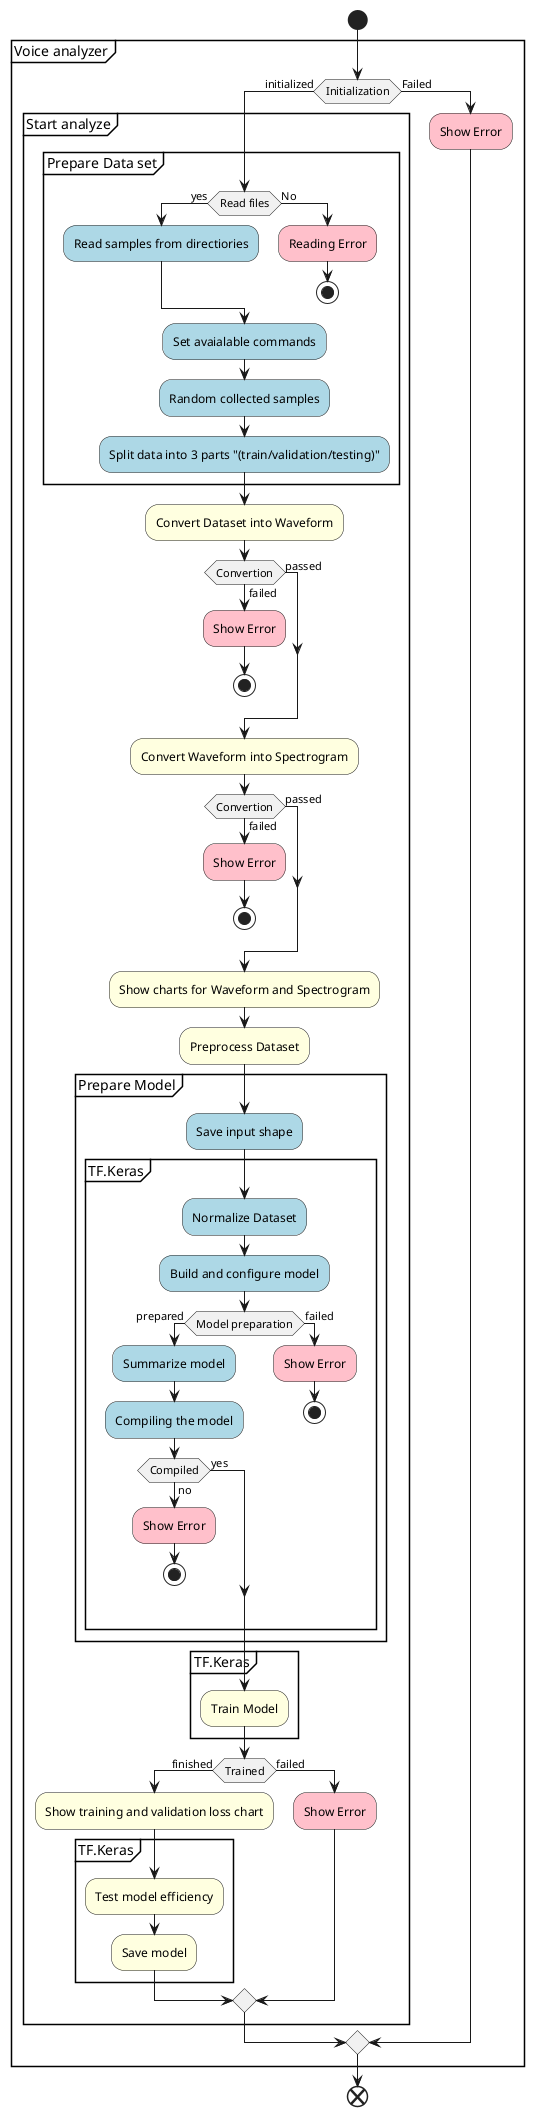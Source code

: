 @startuml Voice analyzer
|Voice analyzer|
start

partition Voice analyzer {
    if (Initialization) then (initialized)


        group Start analyze
            group Prepare Data set
                if (Read files) then (yes)
                    #LightBlue :Read samples from directiories;
                else (No)
                    #Pink :Reading Error;
                    stop
                endif
                #LightBlue :Set avaialable commands;
                #LightBlue :Random collected samples;
                #LightBlue :Split data into 3 parts "(train/validation/testing)";
            endgroup
            #LightYellow :Convert Dataset into Waveform;
            if (Convertion) then (passed)
            else (failed)
                #Pink :Show Error;
                stop
            endif
            #LightYellow :Convert Waveform into Spectrogram;
            if (Convertion) then (passed)
            else (failed)
                #Pink :Show Error;
                stop
            endif
            #LightYellow :Show charts for Waveform and Spectrogram;
            #LightYellow :Preprocess Dataset;
            group Prepare Model
                #LightBlue :Save input shape;
                group TF.Keras
                    #LightBlue :Normalize Dataset;
                    #LightBlue :Build and configure model;
                    if (Model preparation) then (prepared)
                        #LightBlue :Summarize model;
                        #LightBlue :Compiling the model;
                        if (Compiled) then (yes)
                        else (no)
                            #Pink :Show Error;
                            stop
                        endif
                    else (failed)
                        #Pink :Show Error;
                        stop
                    endif
                endgroup
            endgroup
            group TF.Keras
                #LightYellow :Train Model;
            endgroup
            if (Trained) then (finished)
            #LightYellow :Show training and validation loss chart;
            group TF.Keras
                #LightYellow :Test model efficiency;
                #LightYellow :Save model;
            endgroup
            else (failed)
                #Pink :Show Error;
            endif
            
        endgroup
    else (Failed)
        #Pink :Show Error;
    endif
}

end
@enduml